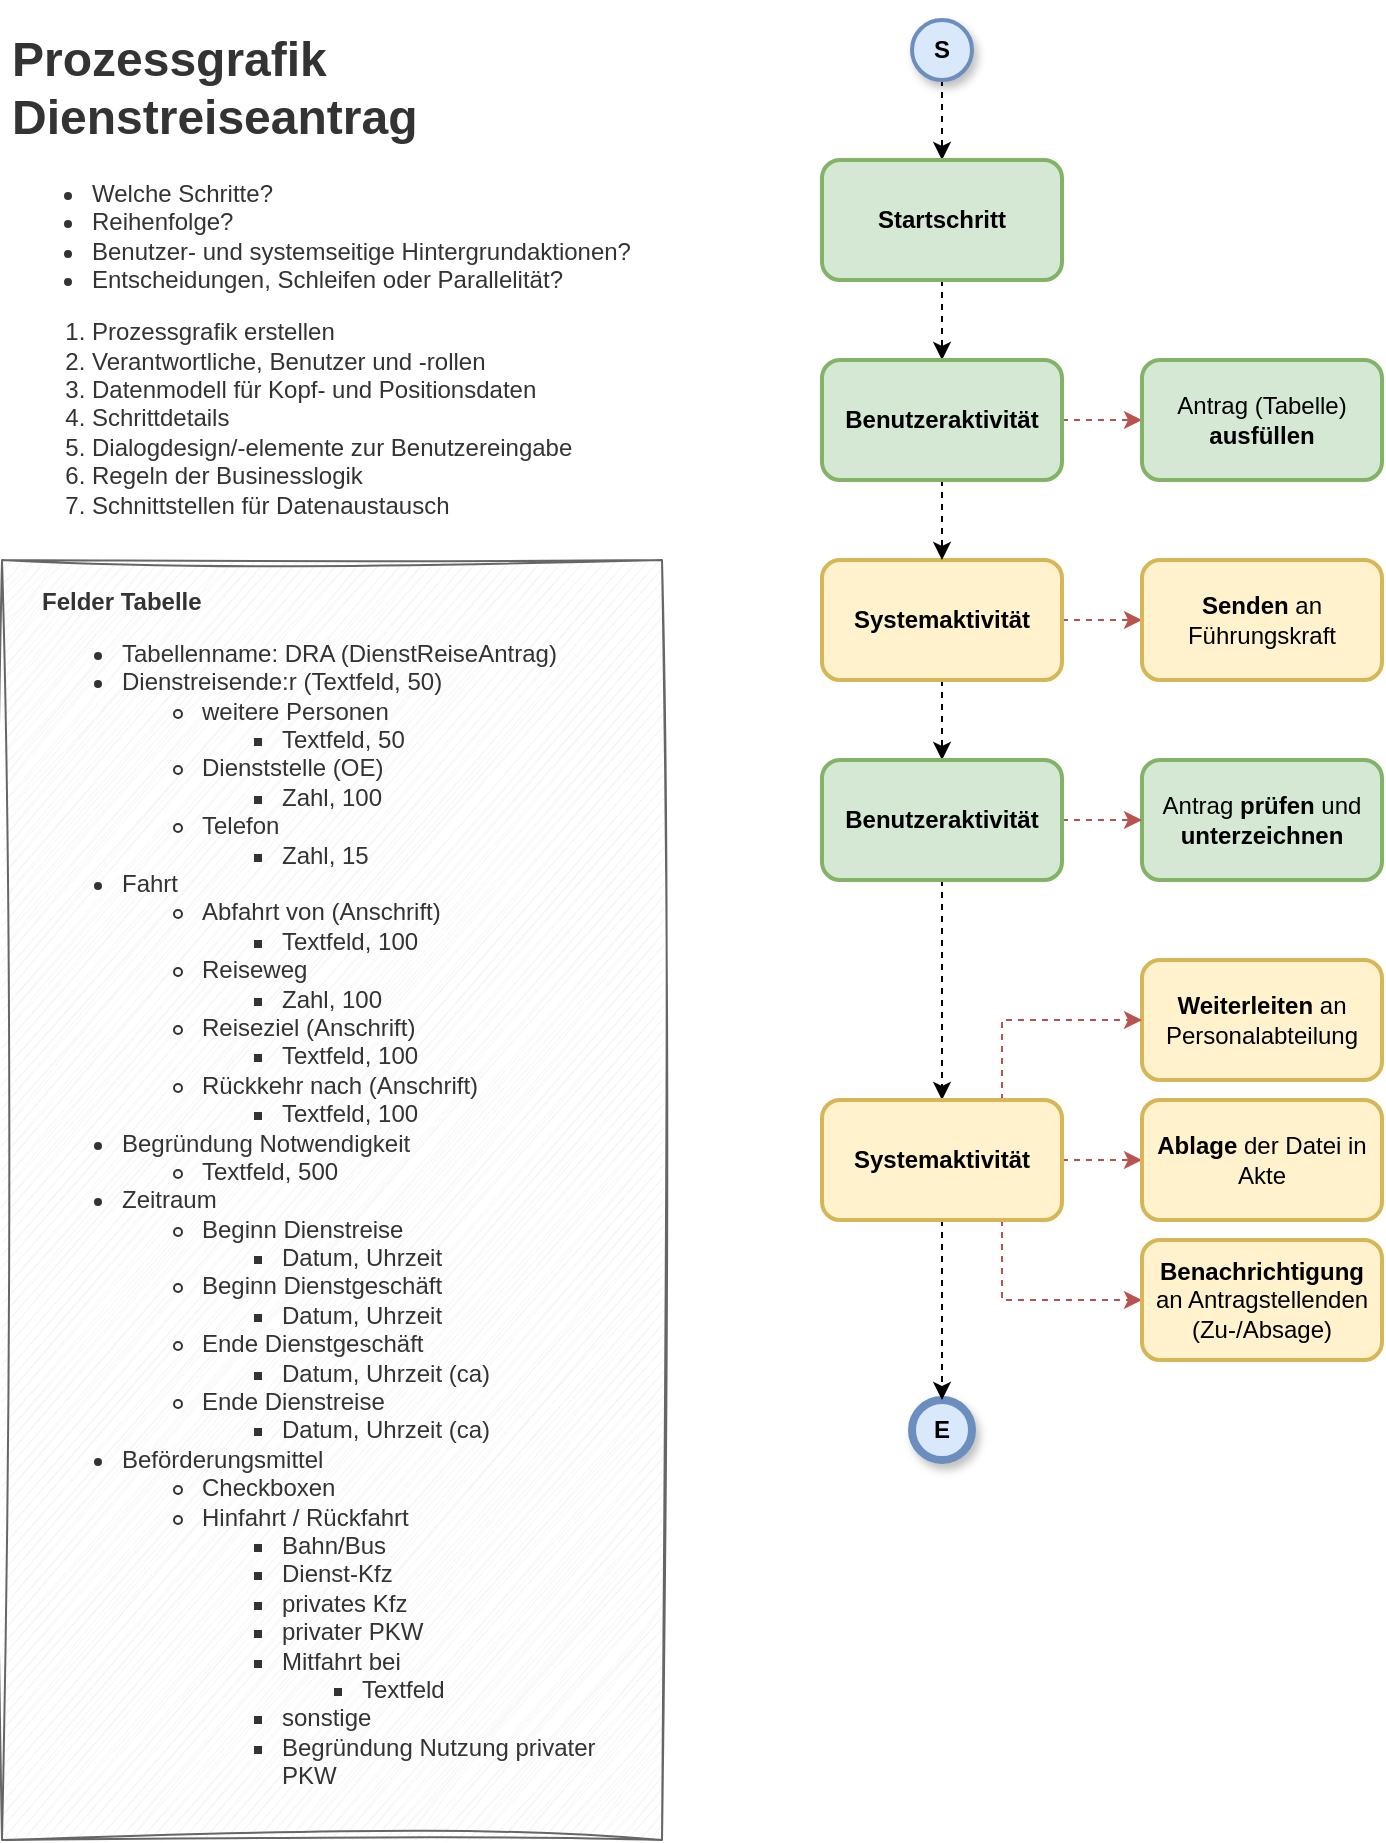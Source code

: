 <mxfile version="22.1.16" type="github">
  <diagram name="Seite-1" id="rovOoJl86YS6769YqhK_">
    <mxGraphModel dx="1588" dy="824" grid="1" gridSize="10" guides="1" tooltips="1" connect="1" arrows="1" fold="1" page="1" pageScale="1" pageWidth="827" pageHeight="1169" math="0" shadow="0">
      <root>
        <mxCell id="0" />
        <mxCell id="1" parent="0" />
        <mxCell id="62BAKvyV0nd48fTFcaxu-1" style="edgeStyle=orthogonalEdgeStyle;rounded=0;orthogonalLoop=1;jettySize=auto;html=1;exitX=0.5;exitY=1;exitDx=0;exitDy=0;entryX=0.5;entryY=0;entryDx=0;entryDy=0;dashed=1;" edge="1" parent="1" source="62BAKvyV0nd48fTFcaxu-2" target="62BAKvyV0nd48fTFcaxu-5">
          <mxGeometry relative="1" as="geometry" />
        </mxCell>
        <mxCell id="62BAKvyV0nd48fTFcaxu-2" value="&lt;b&gt;S&lt;/b&gt;" style="ellipse;whiteSpace=wrap;html=1;aspect=fixed;fillColor=#dae8fc;strokeColor=#6c8ebf;strokeWidth=2;shadow=1;" vertex="1" parent="1">
          <mxGeometry x="505" y="50" width="30" height="30" as="geometry" />
        </mxCell>
        <mxCell id="62BAKvyV0nd48fTFcaxu-3" value="&lt;b&gt;E&lt;/b&gt;" style="ellipse;whiteSpace=wrap;html=1;aspect=fixed;fillColor=#dae8fc;strokeColor=#6c8ebf;strokeWidth=4;shadow=1;" vertex="1" parent="1">
          <mxGeometry x="505" y="740" width="30" height="30" as="geometry" />
        </mxCell>
        <mxCell id="62BAKvyV0nd48fTFcaxu-4" value="" style="edgeStyle=orthogonalEdgeStyle;rounded=0;orthogonalLoop=1;jettySize=auto;html=1;dashed=1;" edge="1" parent="1" source="62BAKvyV0nd48fTFcaxu-5" target="62BAKvyV0nd48fTFcaxu-12">
          <mxGeometry relative="1" as="geometry" />
        </mxCell>
        <mxCell id="62BAKvyV0nd48fTFcaxu-5" value="&lt;b&gt;Startschritt&lt;/b&gt;" style="rounded=1;whiteSpace=wrap;html=1;fillColor=#d5e8d4;strokeColor=#82b366;strokeWidth=2;shadow=0;glass=0;" vertex="1" parent="1">
          <mxGeometry x="460" y="120" width="120" height="60" as="geometry" />
        </mxCell>
        <mxCell id="62BAKvyV0nd48fTFcaxu-6" value="" style="edgeStyle=orthogonalEdgeStyle;rounded=0;orthogonalLoop=1;jettySize=auto;html=1;dashed=1;fillColor=#f8cecc;strokeColor=#b85450;exitX=0.75;exitY=0;exitDx=0;exitDy=0;" edge="1" parent="1" source="62BAKvyV0nd48fTFcaxu-8" target="62BAKvyV0nd48fTFcaxu-13">
          <mxGeometry relative="1" as="geometry">
            <Array as="points">
              <mxPoint x="550" y="350" />
            </Array>
          </mxGeometry>
        </mxCell>
        <mxCell id="62BAKvyV0nd48fTFcaxu-7" value="" style="edgeStyle=orthogonalEdgeStyle;rounded=0;orthogonalLoop=1;jettySize=auto;html=1;dashed=1;" edge="1" parent="1" source="62BAKvyV0nd48fTFcaxu-8" target="62BAKvyV0nd48fTFcaxu-17">
          <mxGeometry relative="1" as="geometry" />
        </mxCell>
        <mxCell id="62BAKvyV0nd48fTFcaxu-8" value="&lt;b&gt;Systemaktivität&lt;/b&gt;" style="rounded=1;whiteSpace=wrap;html=1;fillColor=#fff2cc;strokeColor=#d6b656;strokeWidth=2;" vertex="1" parent="1">
          <mxGeometry x="460" y="320" width="120" height="60" as="geometry" />
        </mxCell>
        <mxCell id="62BAKvyV0nd48fTFcaxu-9" value="&lt;blockquote style=&quot;margin: 0 0 0 40px; border: none; padding: 0px;&quot;&gt;&lt;/blockquote&gt;&lt;b&gt;Felder Tabelle&lt;/b&gt;&lt;br&gt;&lt;div style=&quot;&quot;&gt;&lt;ul&gt;&lt;li&gt;Tabellenname: DRA (DienstReiseAntrag)&lt;/li&gt;&lt;li&gt;Dienstreisende:r (Textfeld, 50)&lt;/li&gt;&lt;ul&gt;&lt;li&gt;weitere Personen&lt;/li&gt;&lt;ul&gt;&lt;li&gt;Textfeld, 50&lt;/li&gt;&lt;/ul&gt;&lt;li&gt;Dienststelle (OE)&lt;/li&gt;&lt;ul&gt;&lt;li&gt;Zahl, 100&lt;/li&gt;&lt;/ul&gt;&lt;li&gt;Telefon&lt;/li&gt;&lt;ul&gt;&lt;li&gt;Zahl, 15&lt;/li&gt;&lt;/ul&gt;&lt;/ul&gt;&lt;li&gt;Fahrt&lt;/li&gt;&lt;ul&gt;&lt;li&gt;Abfahrt von (Anschrift)&lt;/li&gt;&lt;ul&gt;&lt;li&gt;Textfeld, 100&lt;/li&gt;&lt;/ul&gt;&lt;li&gt;Reiseweg&lt;/li&gt;&lt;ul&gt;&lt;li&gt;Zahl, 100&lt;/li&gt;&lt;/ul&gt;&lt;li&gt;Reiseziel (Anschrift)&lt;/li&gt;&lt;ul&gt;&lt;li&gt;Textfeld, 100&lt;/li&gt;&lt;/ul&gt;&lt;li&gt;Rückkehr nach (Anschrift)&lt;/li&gt;&lt;ul&gt;&lt;li&gt;Textfeld, 100&lt;/li&gt;&lt;/ul&gt;&lt;/ul&gt;&lt;li&gt;Begründung Notwendigkeit&lt;/li&gt;&lt;ul&gt;&lt;li&gt;Textfeld, 500&lt;/li&gt;&lt;/ul&gt;&lt;li&gt;Zeitraum&lt;/li&gt;&lt;ul&gt;&lt;li&gt;Beginn Dienstreise&lt;/li&gt;&lt;ul&gt;&lt;li&gt;Datum, Uhrzeit&lt;/li&gt;&lt;/ul&gt;&lt;li&gt;Beginn Dienstgeschäft&lt;/li&gt;&lt;ul&gt;&lt;li&gt;Datum, Uhrzeit&lt;/li&gt;&lt;/ul&gt;&lt;li&gt;Ende Dienstgeschäft&lt;/li&gt;&lt;ul&gt;&lt;li&gt;Datum, Uhrzeit (ca)&lt;/li&gt;&lt;/ul&gt;&lt;li&gt;Ende Dienstreise&lt;/li&gt;&lt;ul&gt;&lt;li&gt;Datum, Uhrzeit (ca)&lt;/li&gt;&lt;/ul&gt;&lt;/ul&gt;&lt;li&gt;Beförderungsmittel&lt;/li&gt;&lt;ul&gt;&lt;li&gt;Checkboxen&lt;/li&gt;&lt;li&gt;Hinfahrt / Rückfahrt&lt;/li&gt;&lt;ul&gt;&lt;li&gt;Bahn/Bus&lt;/li&gt;&lt;li&gt;Dienst-Kfz&lt;/li&gt;&lt;li&gt;privates Kfz&lt;/li&gt;&lt;li&gt;privater PKW&lt;/li&gt;&lt;li&gt;Mitfahrt bei&lt;/li&gt;&lt;ul&gt;&lt;li&gt;Textfeld&lt;/li&gt;&lt;/ul&gt;&lt;li&gt;sonstige&lt;/li&gt;&lt;li&gt;Begründung Nutzung privater PKW&lt;/li&gt;&lt;/ul&gt;&lt;/ul&gt;&lt;/ul&gt;&lt;/div&gt;" style="rounded=0;whiteSpace=wrap;html=1;sketch=1;curveFitting=1;jiggle=2;fillColor=#f5f5f5;fontColor=#333333;strokeColor=#666666;align=left;spacingTop=10;spacingLeft=10;spacingRight=10;spacing=10;spacingBottom=10;" vertex="1" parent="1">
          <mxGeometry x="50" y="320" width="330" height="640" as="geometry" />
        </mxCell>
        <mxCell id="62BAKvyV0nd48fTFcaxu-10" style="edgeStyle=orthogonalEdgeStyle;rounded=0;orthogonalLoop=1;jettySize=auto;html=1;entryX=0.5;entryY=0;entryDx=0;entryDy=0;dashed=1;" edge="1" parent="1" source="62BAKvyV0nd48fTFcaxu-12" target="62BAKvyV0nd48fTFcaxu-8">
          <mxGeometry relative="1" as="geometry" />
        </mxCell>
        <mxCell id="62BAKvyV0nd48fTFcaxu-11" value="" style="edgeStyle=orthogonalEdgeStyle;rounded=0;orthogonalLoop=1;jettySize=auto;html=1;dashed=1;fillColor=#f8cecc;strokeColor=#b85450;" edge="1" parent="1" source="62BAKvyV0nd48fTFcaxu-12" target="62BAKvyV0nd48fTFcaxu-14">
          <mxGeometry relative="1" as="geometry" />
        </mxCell>
        <mxCell id="62BAKvyV0nd48fTFcaxu-12" value="&lt;b&gt;Benutzeraktivität&lt;/b&gt;" style="rounded=1;whiteSpace=wrap;html=1;fillColor=#d5e8d4;strokeColor=#82b366;strokeWidth=2;shadow=0;glass=0;" vertex="1" parent="1">
          <mxGeometry x="460" y="220" width="120" height="60" as="geometry" />
        </mxCell>
        <mxCell id="62BAKvyV0nd48fTFcaxu-13" value="&lt;b&gt;Senden&lt;/b&gt; an Führungskraft" style="rounded=1;whiteSpace=wrap;html=1;fillColor=#fff2cc;strokeColor=#d6b656;strokeWidth=2;" vertex="1" parent="1">
          <mxGeometry x="620" y="320" width="120" height="60" as="geometry" />
        </mxCell>
        <mxCell id="62BAKvyV0nd48fTFcaxu-14" value="Antrag (Tabelle) &lt;b&gt;ausfüllen&lt;/b&gt;" style="rounded=1;whiteSpace=wrap;html=1;fillColor=#d5e8d4;strokeColor=#82b366;strokeWidth=2;" vertex="1" parent="1">
          <mxGeometry x="620" y="220" width="120" height="60" as="geometry" />
        </mxCell>
        <mxCell id="62BAKvyV0nd48fTFcaxu-15" value="Antrag &lt;b&gt;prüfen &lt;/b&gt;und &lt;b&gt;unterzeichnen&lt;/b&gt;" style="rounded=1;whiteSpace=wrap;html=1;fillColor=#d5e8d4;strokeColor=#82b366;strokeWidth=2;" vertex="1" parent="1">
          <mxGeometry x="620" y="420" width="120" height="60" as="geometry" />
        </mxCell>
        <mxCell id="62BAKvyV0nd48fTFcaxu-16" value="" style="edgeStyle=orthogonalEdgeStyle;rounded=0;orthogonalLoop=1;jettySize=auto;html=1;fillColor=#f8cecc;strokeColor=#b85450;dashed=1;" edge="1" parent="1" source="62BAKvyV0nd48fTFcaxu-17" target="62BAKvyV0nd48fTFcaxu-15">
          <mxGeometry relative="1" as="geometry" />
        </mxCell>
        <mxCell id="62BAKvyV0nd48fTFcaxu-21" value="" style="edgeStyle=orthogonalEdgeStyle;rounded=0;orthogonalLoop=1;jettySize=auto;html=1;dashed=1;" edge="1" parent="1" source="62BAKvyV0nd48fTFcaxu-17" target="62BAKvyV0nd48fTFcaxu-20">
          <mxGeometry relative="1" as="geometry" />
        </mxCell>
        <mxCell id="62BAKvyV0nd48fTFcaxu-17" value="&lt;b&gt;Benutzeraktivität&lt;/b&gt;" style="rounded=1;whiteSpace=wrap;html=1;fillColor=#d5e8d4;strokeColor=#82b366;strokeWidth=2;shadow=0;glass=0;" vertex="1" parent="1">
          <mxGeometry x="460" y="420" width="120" height="60" as="geometry" />
        </mxCell>
        <mxCell id="62BAKvyV0nd48fTFcaxu-18" value="&lt;b&gt;Weiterleiten &lt;/b&gt;an Personalabteilung" style="rounded=1;whiteSpace=wrap;html=1;fillColor=#fff2cc;strokeColor=#d6b656;strokeWidth=2;" vertex="1" parent="1">
          <mxGeometry x="620" y="520" width="120" height="60" as="geometry" />
        </mxCell>
        <mxCell id="62BAKvyV0nd48fTFcaxu-19" value="&lt;h1&gt;Prozessgrafik&lt;br&gt;Dienstreiseantrag&lt;/h1&gt;&lt;ul style=&quot;border-color: var(--border-color); color: rgb(51, 51, 51);&quot;&gt;&lt;li style=&quot;border-color: var(--border-color);&quot;&gt;Welche Schritte?&lt;/li&gt;&lt;li style=&quot;border-color: var(--border-color);&quot;&gt;Reihenfolge?&lt;/li&gt;&lt;li style=&quot;border-color: var(--border-color);&quot;&gt;Benutzer- und systemseitige Hintergrundaktionen?&lt;/li&gt;&lt;li style=&quot;border-color: var(--border-color);&quot;&gt;Entscheidungen, Schleifen oder Parallelität?&lt;/li&gt;&lt;/ul&gt;&lt;ol style=&quot;border-color: var(--border-color); color: rgb(51, 51, 51);&quot;&gt;&lt;li style=&quot;border-color: var(--border-color);&quot;&gt;Prozessgrafik erstellen&lt;/li&gt;&lt;li style=&quot;border-color: var(--border-color);&quot;&gt;Verantwortliche, Benutzer und -rollen&lt;/li&gt;&lt;li style=&quot;border-color: var(--border-color);&quot;&gt;Datenmodell für Kopf- und Positionsdaten&lt;/li&gt;&lt;li style=&quot;border-color: var(--border-color);&quot;&gt;Schrittdetails&lt;/li&gt;&lt;li style=&quot;border-color: var(--border-color);&quot;&gt;Dialogdesign/-elemente zur Benutzereingabe&lt;/li&gt;&lt;li style=&quot;border-color: var(--border-color);&quot;&gt;Regeln der Businesslogik&lt;/li&gt;&lt;li style=&quot;border-color: var(--border-color);&quot;&gt;Schnittstellen für Datenaustausch&lt;/li&gt;&lt;/ol&gt;" style="text;html=1;spacing=5;spacingTop=-20;whiteSpace=wrap;overflow=hidden;rounded=0;fillColor=#FFFFFF;fontColor=#333333;strokeColor=none;" vertex="1" parent="1">
          <mxGeometry x="50" y="50" width="330" height="260" as="geometry" />
        </mxCell>
        <mxCell id="62BAKvyV0nd48fTFcaxu-26" value="" style="edgeStyle=orthogonalEdgeStyle;rounded=0;orthogonalLoop=1;jettySize=auto;html=1;dashed=1;fillColor=#f8cecc;strokeColor=#b85450;exitX=0.75;exitY=0;exitDx=0;exitDy=0;" edge="1" parent="1" source="62BAKvyV0nd48fTFcaxu-20" target="62BAKvyV0nd48fTFcaxu-18">
          <mxGeometry relative="1" as="geometry">
            <Array as="points">
              <mxPoint x="550" y="550" />
            </Array>
          </mxGeometry>
        </mxCell>
        <mxCell id="62BAKvyV0nd48fTFcaxu-28" style="edgeStyle=orthogonalEdgeStyle;rounded=0;orthogonalLoop=1;jettySize=auto;html=1;exitX=1;exitY=0.5;exitDx=0;exitDy=0;entryX=0;entryY=0.5;entryDx=0;entryDy=0;dashed=1;fillColor=#f8cecc;strokeColor=#b85450;" edge="1" parent="1" source="62BAKvyV0nd48fTFcaxu-20" target="62BAKvyV0nd48fTFcaxu-27">
          <mxGeometry relative="1" as="geometry" />
        </mxCell>
        <mxCell id="62BAKvyV0nd48fTFcaxu-30" style="edgeStyle=orthogonalEdgeStyle;rounded=0;orthogonalLoop=1;jettySize=auto;html=1;exitX=0.75;exitY=1;exitDx=0;exitDy=0;entryX=0;entryY=0.5;entryDx=0;entryDy=0;fillColor=#f8cecc;strokeColor=#b85450;dashed=1;" edge="1" parent="1" source="62BAKvyV0nd48fTFcaxu-20" target="62BAKvyV0nd48fTFcaxu-29">
          <mxGeometry relative="1" as="geometry" />
        </mxCell>
        <mxCell id="62BAKvyV0nd48fTFcaxu-32" value="" style="edgeStyle=orthogonalEdgeStyle;rounded=0;orthogonalLoop=1;jettySize=auto;html=1;dashed=1;" edge="1" parent="1" source="62BAKvyV0nd48fTFcaxu-20" target="62BAKvyV0nd48fTFcaxu-3">
          <mxGeometry relative="1" as="geometry" />
        </mxCell>
        <mxCell id="62BAKvyV0nd48fTFcaxu-20" value="&lt;b&gt;Systemaktivität&lt;/b&gt;" style="rounded=1;whiteSpace=wrap;html=1;fillColor=#fff2cc;strokeColor=#d6b656;strokeWidth=2;" vertex="1" parent="1">
          <mxGeometry x="460" y="590" width="120" height="60" as="geometry" />
        </mxCell>
        <mxCell id="62BAKvyV0nd48fTFcaxu-27" value="&lt;b&gt;Ablage&lt;/b&gt; der Datei in Akte" style="rounded=1;whiteSpace=wrap;html=1;fillColor=#fff2cc;strokeColor=#d6b656;strokeWidth=2;" vertex="1" parent="1">
          <mxGeometry x="620" y="590" width="120" height="60" as="geometry" />
        </mxCell>
        <mxCell id="62BAKvyV0nd48fTFcaxu-29" value="&lt;b&gt;Benachrichtigung &lt;/b&gt;an Antragstellenden (Zu-/Absage)" style="rounded=1;whiteSpace=wrap;html=1;fillColor=#fff2cc;strokeColor=#d6b656;strokeWidth=2;" vertex="1" parent="1">
          <mxGeometry x="620" y="660" width="120" height="60" as="geometry" />
        </mxCell>
      </root>
    </mxGraphModel>
  </diagram>
</mxfile>
